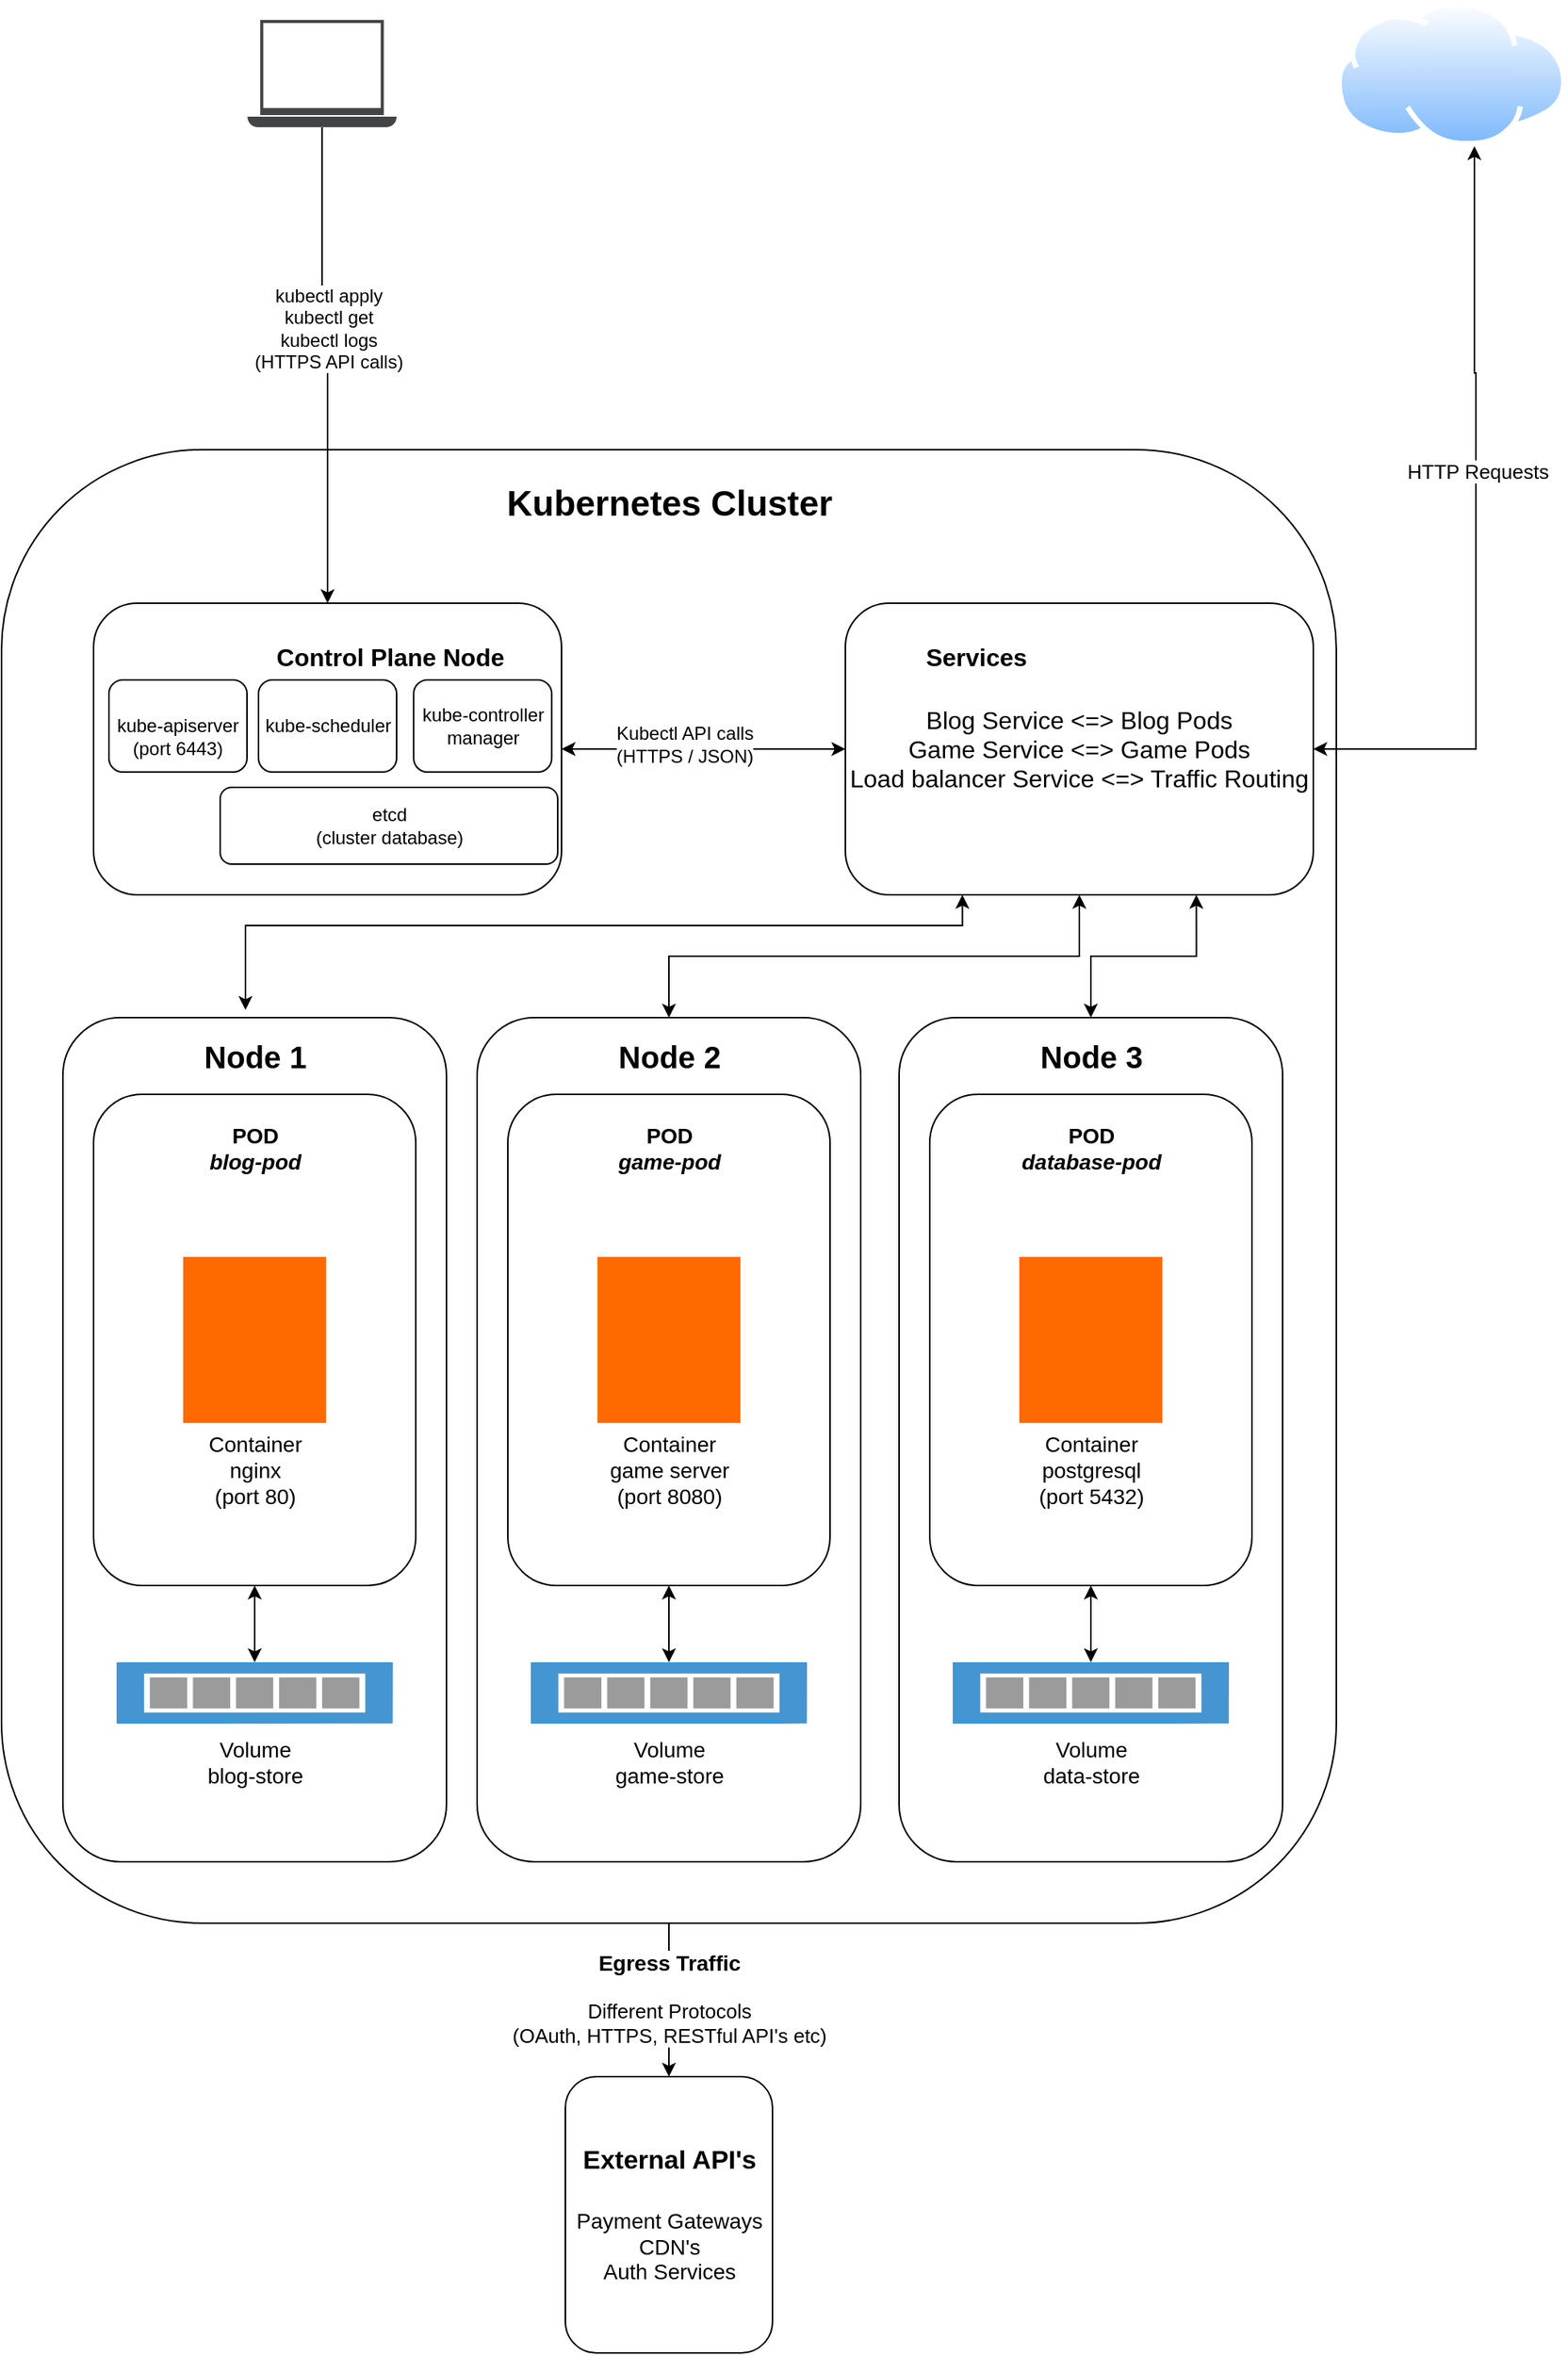 <mxfile version="27.1.5">
  <diagram name="Page-1" id="GUFO7ua8oOKvrelAJ2VL">
    <mxGraphModel dx="2225" dy="1999" grid="1" gridSize="10" guides="1" tooltips="1" connect="1" arrows="1" fold="1" page="1" pageScale="1" pageWidth="850" pageHeight="1100" math="0" shadow="0">
      <root>
        <mxCell id="0" />
        <mxCell id="1" parent="0" />
        <mxCell id="PmBeEeZk402kAwxZ9Y-l-2" value="" style="sketch=0;pointerEvents=1;shadow=0;dashed=0;html=1;strokeColor=none;fillColor=#434445;aspect=fixed;labelPosition=center;verticalLabelPosition=bottom;verticalAlign=top;align=center;outlineConnect=0;shape=mxgraph.vvd.laptop;" vertex="1" parent="1">
          <mxGeometry x="0.28" y="-190" width="97.22" height="70" as="geometry" />
        </mxCell>
        <mxCell id="PmBeEeZk402kAwxZ9Y-l-4" value="" style="image;aspect=fixed;perimeter=ellipsePerimeter;html=1;align=center;shadow=0;dashed=0;spacingTop=3;image=img/lib/active_directory/internet_cloud.svg;" vertex="1" parent="1">
          <mxGeometry x="710" y="-202.25" width="150" height="94.5" as="geometry" />
        </mxCell>
        <mxCell id="PmBeEeZk402kAwxZ9Y-l-70" style="edgeStyle=orthogonalEdgeStyle;rounded=0;orthogonalLoop=1;jettySize=auto;html=1;exitX=0.5;exitY=1;exitDx=0;exitDy=0;entryX=0.5;entryY=0;entryDx=0;entryDy=0;" edge="1" parent="1" source="PmBeEeZk402kAwxZ9Y-l-5" target="PmBeEeZk402kAwxZ9Y-l-69">
          <mxGeometry relative="1" as="geometry" />
        </mxCell>
        <mxCell id="PmBeEeZk402kAwxZ9Y-l-71" value="&lt;font style=&quot;font-size: 14px;&quot;&gt;&lt;b&gt;Egress Traffic&lt;/b&gt;&lt;/font&gt;&lt;font style=&quot;font-size: 13px;&quot;&gt;&lt;br&gt;&lt;br&gt;Different Protocols&lt;br&gt;(OAuth, HTTPS, RESTful API&#39;s etc)&lt;/font&gt;" style="edgeLabel;html=1;align=center;verticalAlign=middle;resizable=0;points=[];" vertex="1" connectable="0" parent="PmBeEeZk402kAwxZ9Y-l-70">
          <mxGeometry x="-0.02" relative="1" as="geometry">
            <mxPoint as="offset" />
          </mxGeometry>
        </mxCell>
        <mxCell id="PmBeEeZk402kAwxZ9Y-l-5" value="" style="rounded=1;html=1;arcSize=15;" vertex="1" parent="1">
          <mxGeometry x="-160" y="90" width="870" height="960" as="geometry" />
        </mxCell>
        <mxCell id="PmBeEeZk402kAwxZ9Y-l-16" value="" style="edgeStyle=orthogonalEdgeStyle;rounded=0;orthogonalLoop=1;jettySize=auto;html=1;entryX=1;entryY=0.5;entryDx=0;entryDy=0;startArrow=classic;startFill=1;" edge="1" parent="1" target="PmBeEeZk402kAwxZ9Y-l-43">
          <mxGeometry relative="1" as="geometry">
            <mxPoint x="800" y="-107.752" as="sourcePoint" />
            <mxPoint x="720" y="285.42" as="targetPoint" />
            <Array as="points">
              <mxPoint x="800" y="40" />
              <mxPoint x="801" y="40" />
              <mxPoint x="801" y="285" />
            </Array>
          </mxGeometry>
        </mxCell>
        <mxCell id="PmBeEeZk402kAwxZ9Y-l-65" value="&lt;font style=&quot;font-size: 13px;&quot;&gt;HTTP Requests&lt;/font&gt;" style="edgeLabel;html=1;align=center;verticalAlign=middle;resizable=0;points=[];" vertex="1" connectable="0" parent="PmBeEeZk402kAwxZ9Y-l-16">
          <mxGeometry x="-0.15" y="1" relative="1" as="geometry">
            <mxPoint as="offset" />
          </mxGeometry>
        </mxCell>
        <mxCell id="PmBeEeZk402kAwxZ9Y-l-17" value="&lt;b&gt;&lt;font style=&quot;font-size: 23px;&quot;&gt;Kubernetes Cluster&lt;/font&gt;&lt;/b&gt;" style="text;html=1;align=center;verticalAlign=middle;rounded=0;" vertex="1" parent="1">
          <mxGeometry x="245" y="110" width="60" height="30" as="geometry" />
        </mxCell>
        <mxCell id="PmBeEeZk402kAwxZ9Y-l-18" value="" style="rounded=1;whiteSpace=wrap;html=1;" vertex="1" parent="1">
          <mxGeometry x="-120" y="460" width="250" height="550" as="geometry" />
        </mxCell>
        <mxCell id="PmBeEeZk402kAwxZ9Y-l-19" value="" style="rounded=1;whiteSpace=wrap;html=1;" vertex="1" parent="1">
          <mxGeometry x="425" y="460" width="250" height="550" as="geometry" />
        </mxCell>
        <mxCell id="PmBeEeZk402kAwxZ9Y-l-20" value="" style="rounded=1;whiteSpace=wrap;html=1;" vertex="1" parent="1">
          <mxGeometry x="150" y="460" width="250" height="550" as="geometry" />
        </mxCell>
        <mxCell id="PmBeEeZk402kAwxZ9Y-l-22" value="&lt;b&gt;&lt;font style=&quot;font-size: 20px;&quot;&gt;Node 1&lt;/font&gt;&lt;/b&gt;" style="text;html=1;align=center;verticalAlign=middle;rounded=0;" vertex="1" parent="1">
          <mxGeometry x="-25" y="470" width="60" height="30" as="geometry" />
        </mxCell>
        <mxCell id="PmBeEeZk402kAwxZ9Y-l-23" value="&lt;b&gt;&lt;font style=&quot;font-size: 20px;&quot;&gt;Node 3&lt;/font&gt;&lt;/b&gt;" style="text;html=1;align=center;verticalAlign=middle;rounded=0;" vertex="1" parent="1">
          <mxGeometry x="520" y="470" width="60" height="30" as="geometry" />
        </mxCell>
        <mxCell id="PmBeEeZk402kAwxZ9Y-l-24" value="&lt;b&gt;&lt;font style=&quot;font-size: 20px;&quot;&gt;Node 2&lt;/font&gt;&lt;/b&gt;" style="text;html=1;align=center;verticalAlign=middle;rounded=0;" vertex="1" parent="1">
          <mxGeometry x="245" y="470" width="60" height="30" as="geometry" />
        </mxCell>
        <mxCell id="PmBeEeZk402kAwxZ9Y-l-72" style="edgeStyle=orthogonalEdgeStyle;rounded=0;orthogonalLoop=1;jettySize=auto;html=1;exitX=0.5;exitY=1;exitDx=0;exitDy=0;startArrow=classic;startFill=1;" edge="1" parent="1" source="PmBeEeZk402kAwxZ9Y-l-26" target="PmBeEeZk402kAwxZ9Y-l-37">
          <mxGeometry relative="1" as="geometry" />
        </mxCell>
        <mxCell id="PmBeEeZk402kAwxZ9Y-l-26" value="" style="rounded=1;whiteSpace=wrap;html=1;" vertex="1" parent="1">
          <mxGeometry x="-100" y="510" width="210" height="320" as="geometry" />
        </mxCell>
        <mxCell id="PmBeEeZk402kAwxZ9Y-l-73" style="edgeStyle=orthogonalEdgeStyle;rounded=0;orthogonalLoop=1;jettySize=auto;html=1;exitX=0.5;exitY=1;exitDx=0;exitDy=0;startArrow=classic;startFill=1;" edge="1" parent="1" source="PmBeEeZk402kAwxZ9Y-l-27" target="PmBeEeZk402kAwxZ9Y-l-38">
          <mxGeometry relative="1" as="geometry" />
        </mxCell>
        <mxCell id="PmBeEeZk402kAwxZ9Y-l-27" value="" style="rounded=1;whiteSpace=wrap;html=1;" vertex="1" parent="1">
          <mxGeometry x="170" y="510" width="210" height="320" as="geometry" />
        </mxCell>
        <mxCell id="PmBeEeZk402kAwxZ9Y-l-74" style="edgeStyle=orthogonalEdgeStyle;rounded=0;orthogonalLoop=1;jettySize=auto;html=1;exitX=0.5;exitY=1;exitDx=0;exitDy=0;startArrow=classic;startFill=1;" edge="1" parent="1" source="PmBeEeZk402kAwxZ9Y-l-28" target="PmBeEeZk402kAwxZ9Y-l-39">
          <mxGeometry relative="1" as="geometry" />
        </mxCell>
        <mxCell id="PmBeEeZk402kAwxZ9Y-l-28" value="" style="rounded=1;html=1;" vertex="1" parent="1">
          <mxGeometry x="445" y="510" width="210" height="320" as="geometry" />
        </mxCell>
        <mxCell id="PmBeEeZk402kAwxZ9Y-l-29" value="&lt;font style=&quot;font-size: 14px;&quot;&gt;POD&lt;br&gt;&lt;i&gt;blog-pod&lt;/i&gt;&lt;/font&gt;" style="text;html=1;align=center;verticalAlign=middle;rounded=0;fontStyle=1" vertex="1" parent="1">
          <mxGeometry x="-25" y="530" width="60" height="30" as="geometry" />
        </mxCell>
        <mxCell id="PmBeEeZk402kAwxZ9Y-l-30" value="&lt;font style=&quot;font-size: 14px;&quot;&gt;POD&lt;br&gt;&lt;i&gt;game-pod&lt;/i&gt;&lt;/font&gt;" style="text;html=1;align=center;verticalAlign=middle;rounded=0;fontStyle=1" vertex="1" parent="1">
          <mxGeometry x="245" y="530" width="60" height="30" as="geometry" />
        </mxCell>
        <mxCell id="PmBeEeZk402kAwxZ9Y-l-31" value="&lt;font style=&quot;font-size: 14px;&quot;&gt;POD&lt;br&gt;&lt;i&gt;database-pod&lt;/i&gt;&lt;/font&gt;" style="text;html=1;align=center;verticalAlign=middle;rounded=0;fontStyle=1" vertex="1" parent="1">
          <mxGeometry x="520" y="530" width="60" height="30" as="geometry" />
        </mxCell>
        <mxCell id="PmBeEeZk402kAwxZ9Y-l-33" value="" style="points=[];aspect=fixed;html=1;align=center;shadow=0;dashed=0;fillColor=#FF6A00;strokeColor=none;shape=mxgraph.alibaba_cloud.acr_cloud_container_registry;" vertex="1" parent="1">
          <mxGeometry x="-41.62" y="615.9" width="93.24" height="108.2" as="geometry" />
        </mxCell>
        <mxCell id="PmBeEeZk402kAwxZ9Y-l-34" value="" style="points=[];aspect=fixed;html=1;align=center;shadow=0;dashed=0;fillColor=#FF6A00;strokeColor=none;shape=mxgraph.alibaba_cloud.acr_cloud_container_registry;" vertex="1" parent="1">
          <mxGeometry x="228.38" y="615.9" width="93.24" height="108.2" as="geometry" />
        </mxCell>
        <mxCell id="PmBeEeZk402kAwxZ9Y-l-35" value="" style="points=[];aspect=fixed;html=1;align=center;shadow=0;dashed=0;fillColor=#FF6A00;strokeColor=none;shape=mxgraph.alibaba_cloud.acr_cloud_container_registry;" vertex="1" parent="1">
          <mxGeometry x="503.38" y="615.9" width="93.24" height="108.2" as="geometry" />
        </mxCell>
        <mxCell id="PmBeEeZk402kAwxZ9Y-l-37" value="" style="shadow=0;dashed=0;html=1;strokeColor=none;fillColor=#4495D1;labelPosition=center;verticalLabelPosition=bottom;verticalAlign=top;align=center;outlineConnect=0;shape=mxgraph.veeam.2d.datastore_volume;" vertex="1" parent="1">
          <mxGeometry x="-85" y="880" width="180" height="40" as="geometry" />
        </mxCell>
        <mxCell id="PmBeEeZk402kAwxZ9Y-l-38" value="" style="shadow=0;dashed=0;html=1;strokeColor=none;fillColor=#4495D1;labelPosition=center;verticalLabelPosition=bottom;verticalAlign=top;align=center;outlineConnect=0;shape=mxgraph.veeam.2d.datastore_volume;" vertex="1" parent="1">
          <mxGeometry x="185" y="880" width="180" height="40" as="geometry" />
        </mxCell>
        <mxCell id="PmBeEeZk402kAwxZ9Y-l-39" value="" style="shadow=0;dashed=0;html=1;strokeColor=none;fillColor=#4495D1;labelPosition=center;verticalLabelPosition=bottom;verticalAlign=top;align=center;outlineConnect=0;shape=mxgraph.veeam.2d.datastore_volume;" vertex="1" parent="1">
          <mxGeometry x="460" y="880" width="180" height="40" as="geometry" />
        </mxCell>
        <mxCell id="PmBeEeZk402kAwxZ9Y-l-40" value="&lt;font style=&quot;font-size: 14px;&quot;&gt;Container&lt;br&gt;nginx&lt;br&gt;(port 80)&lt;/font&gt;" style="text;html=1;align=center;verticalAlign=middle;rounded=0;" vertex="1" parent="1">
          <mxGeometry x="-25" y="740" width="60" height="30" as="geometry" />
        </mxCell>
        <mxCell id="PmBeEeZk402kAwxZ9Y-l-41" value="&lt;font style=&quot;font-size: 14px;&quot;&gt;Container&lt;br&gt;game server&lt;br&gt;(port 8080)&lt;/font&gt;" style="text;html=1;align=center;verticalAlign=middle;rounded=0;" vertex="1" parent="1">
          <mxGeometry x="245" y="740" width="60" height="30" as="geometry" />
        </mxCell>
        <mxCell id="PmBeEeZk402kAwxZ9Y-l-42" value="&lt;font style=&quot;font-size: 14px;&quot;&gt;Container&lt;br&gt;postgresql&lt;br&gt;(port 5432)&lt;/font&gt;" style="text;html=1;align=center;verticalAlign=middle;rounded=0;" vertex="1" parent="1">
          <mxGeometry x="520" y="740" width="60" height="30" as="geometry" />
        </mxCell>
        <mxCell id="PmBeEeZk402kAwxZ9Y-l-60" style="edgeStyle=orthogonalEdgeStyle;rounded=0;orthogonalLoop=1;jettySize=auto;html=1;exitX=0.5;exitY=1;exitDx=0;exitDy=0;entryX=0.5;entryY=0;entryDx=0;entryDy=0;startArrow=classic;startFill=1;" edge="1" parent="1" source="PmBeEeZk402kAwxZ9Y-l-43" target="PmBeEeZk402kAwxZ9Y-l-20">
          <mxGeometry relative="1" as="geometry" />
        </mxCell>
        <mxCell id="PmBeEeZk402kAwxZ9Y-l-61" style="edgeStyle=orthogonalEdgeStyle;rounded=0;orthogonalLoop=1;jettySize=auto;html=1;exitX=0.75;exitY=1;exitDx=0;exitDy=0;entryX=0.5;entryY=0;entryDx=0;entryDy=0;startArrow=classic;startFill=1;" edge="1" parent="1" source="PmBeEeZk402kAwxZ9Y-l-43" target="PmBeEeZk402kAwxZ9Y-l-19">
          <mxGeometry relative="1" as="geometry" />
        </mxCell>
        <mxCell id="PmBeEeZk402kAwxZ9Y-l-43" value="&lt;font style=&quot;font-size: 16px;&quot;&gt;Blog Service &amp;lt;=&amp;gt; Blog Pods&lt;br&gt;Game Service &amp;lt;=&amp;gt; Game Pods&lt;br&gt;Load balancer Service &amp;lt;=&amp;gt; Traffic Routing&lt;/font&gt;" style="rounded=1;whiteSpace=wrap;html=1;" vertex="1" parent="1">
          <mxGeometry x="390" y="190" width="305" height="190" as="geometry" />
        </mxCell>
        <mxCell id="PmBeEeZk402kAwxZ9Y-l-53" value="" style="edgeStyle=orthogonalEdgeStyle;rounded=0;orthogonalLoop=1;jettySize=auto;html=1;startArrow=classic;startFill=1;" edge="1" parent="1" source="PmBeEeZk402kAwxZ9Y-l-43" target="PmBeEeZk402kAwxZ9Y-l-44">
          <mxGeometry relative="1" as="geometry" />
        </mxCell>
        <mxCell id="PmBeEeZk402kAwxZ9Y-l-62" value="&lt;font style=&quot;font-size: 12px;&quot;&gt;Kubectl API calls&lt;br&gt;(HTTPS / JSON)&lt;/font&gt;" style="edgeLabel;html=1;align=center;verticalAlign=middle;resizable=0;points=[];" vertex="1" connectable="0" parent="PmBeEeZk402kAwxZ9Y-l-53">
          <mxGeometry x="0.139" y="-3" relative="1" as="geometry">
            <mxPoint as="offset" />
          </mxGeometry>
        </mxCell>
        <mxCell id="PmBeEeZk402kAwxZ9Y-l-63" style="edgeStyle=orthogonalEdgeStyle;rounded=0;orthogonalLoop=1;jettySize=auto;html=1;entryX=0.5;entryY=0;entryDx=0;entryDy=0;" edge="1" parent="1" source="PmBeEeZk402kAwxZ9Y-l-2" target="PmBeEeZk402kAwxZ9Y-l-44">
          <mxGeometry relative="1" as="geometry" />
        </mxCell>
        <mxCell id="PmBeEeZk402kAwxZ9Y-l-64" value="&lt;font style=&quot;font-size: 12px;&quot;&gt;kubectl apply&lt;br&gt;kubectl get&lt;br&gt;kubectl logs&lt;br&gt;(HTTPS API calls)&lt;/font&gt;" style="edgeLabel;html=1;align=center;verticalAlign=middle;resizable=0;points=[];" vertex="1" connectable="0" parent="PmBeEeZk402kAwxZ9Y-l-63">
          <mxGeometry x="-0.257" y="-6" relative="1" as="geometry">
            <mxPoint x="10" y="14" as="offset" />
          </mxGeometry>
        </mxCell>
        <mxCell id="PmBeEeZk402kAwxZ9Y-l-44" value="" style="rounded=1;whiteSpace=wrap;html=1;" vertex="1" parent="1">
          <mxGeometry x="-100" y="190" width="305" height="190" as="geometry" />
        </mxCell>
        <mxCell id="PmBeEeZk402kAwxZ9Y-l-45" value="&lt;b&gt;&lt;font style=&quot;font-size: 16px;&quot;&gt;Control Plane Node&lt;/font&gt;&lt;/b&gt;" style="text;html=1;align=center;verticalAlign=middle;rounded=0;" vertex="1" parent="1">
          <mxGeometry x="62.5" y="210" width="60" height="30" as="geometry" />
        </mxCell>
        <mxCell id="PmBeEeZk402kAwxZ9Y-l-46" value="&lt;font style=&quot;font-size: 16px;&quot;&gt;&lt;b&gt;Services&lt;/b&gt;&lt;/font&gt;" style="text;html=1;align=center;verticalAlign=middle;rounded=0;" vertex="1" parent="1">
          <mxGeometry x="445" y="210" width="60" height="30" as="geometry" />
        </mxCell>
        <mxCell id="PmBeEeZk402kAwxZ9Y-l-49" value="&lt;br&gt;kube-apiserver&lt;br&gt;&lt;div&gt;(port 6443)&lt;/div&gt;" style="rounded=1;whiteSpace=wrap;html=1;" vertex="1" parent="1">
          <mxGeometry x="-90" y="240" width="90" height="60" as="geometry" />
        </mxCell>
        <mxCell id="PmBeEeZk402kAwxZ9Y-l-50" value="kube-controller manager" style="rounded=1;whiteSpace=wrap;html=1;" vertex="1" parent="1">
          <mxGeometry x="108.61" y="240" width="90" height="60" as="geometry" />
        </mxCell>
        <mxCell id="PmBeEeZk402kAwxZ9Y-l-51" value="kube-scheduler" style="rounded=1;whiteSpace=wrap;html=1;" vertex="1" parent="1">
          <mxGeometry x="7.5" y="240" width="90" height="60" as="geometry" />
        </mxCell>
        <mxCell id="PmBeEeZk402kAwxZ9Y-l-52" value="etcd&lt;br&gt;(cluster database)" style="rounded=1;whiteSpace=wrap;html=1;" vertex="1" parent="1">
          <mxGeometry x="-17.5" y="310" width="220" height="50" as="geometry" />
        </mxCell>
        <mxCell id="PmBeEeZk402kAwxZ9Y-l-59" style="edgeStyle=orthogonalEdgeStyle;rounded=0;orthogonalLoop=1;jettySize=auto;html=1;exitX=0.25;exitY=1;exitDx=0;exitDy=0;entryX=0.476;entryY=-0.009;entryDx=0;entryDy=0;entryPerimeter=0;startArrow=classic;startFill=1;" edge="1" parent="1" source="PmBeEeZk402kAwxZ9Y-l-43" target="PmBeEeZk402kAwxZ9Y-l-18">
          <mxGeometry relative="1" as="geometry">
            <Array as="points">
              <mxPoint x="466" y="400" />
              <mxPoint x="-1" y="400" />
            </Array>
          </mxGeometry>
        </mxCell>
        <mxCell id="PmBeEeZk402kAwxZ9Y-l-66" value="&lt;div&gt;&lt;font style=&quot;font-size: 14px;&quot;&gt;Volume&lt;/font&gt;&lt;/div&gt;&lt;div&gt;&lt;font style=&quot;font-size: 14px;&quot;&gt;blog-store&lt;/font&gt;&lt;/div&gt;" style="text;html=1;align=center;verticalAlign=middle;rounded=0;" vertex="1" parent="1">
          <mxGeometry x="-25" y="930" width="60" height="30" as="geometry" />
        </mxCell>
        <mxCell id="PmBeEeZk402kAwxZ9Y-l-67" value="&lt;div&gt;&lt;font style=&quot;font-size: 14px;&quot;&gt;Volume&lt;/font&gt;&lt;/div&gt;&lt;div&gt;&lt;font style=&quot;font-size: 14px;&quot;&gt;game-store&lt;/font&gt;&lt;/div&gt;" style="text;html=1;align=center;verticalAlign=middle;rounded=0;" vertex="1" parent="1">
          <mxGeometry x="245" y="930" width="60" height="30" as="geometry" />
        </mxCell>
        <mxCell id="PmBeEeZk402kAwxZ9Y-l-68" value="&lt;div&gt;&lt;font style=&quot;font-size: 14px;&quot;&gt;Volume&lt;/font&gt;&lt;/div&gt;&lt;div&gt;&lt;font style=&quot;font-size: 14px;&quot;&gt;data-store&lt;/font&gt;&lt;/div&gt;" style="text;html=1;align=center;verticalAlign=middle;rounded=0;" vertex="1" parent="1">
          <mxGeometry x="520" y="930" width="60" height="30" as="geometry" />
        </mxCell>
        <mxCell id="PmBeEeZk402kAwxZ9Y-l-69" value="&lt;div&gt;&lt;b&gt;&lt;font style=&quot;font-size: 17px;&quot;&gt;External API&#39;s&lt;br&gt;&lt;br&gt;&lt;/font&gt;&lt;/b&gt;&lt;/div&gt;&lt;div&gt;&lt;font style=&quot;font-size: 14px;&quot;&gt;Payment Gateways&lt;br&gt;CDN&#39;s&lt;br&gt;Auth Services&lt;/font&gt;&lt;/div&gt;" style="rounded=1;whiteSpace=wrap;html=1;" vertex="1" parent="1">
          <mxGeometry x="207.5" y="1150" width="135" height="180" as="geometry" />
        </mxCell>
      </root>
    </mxGraphModel>
  </diagram>
</mxfile>
